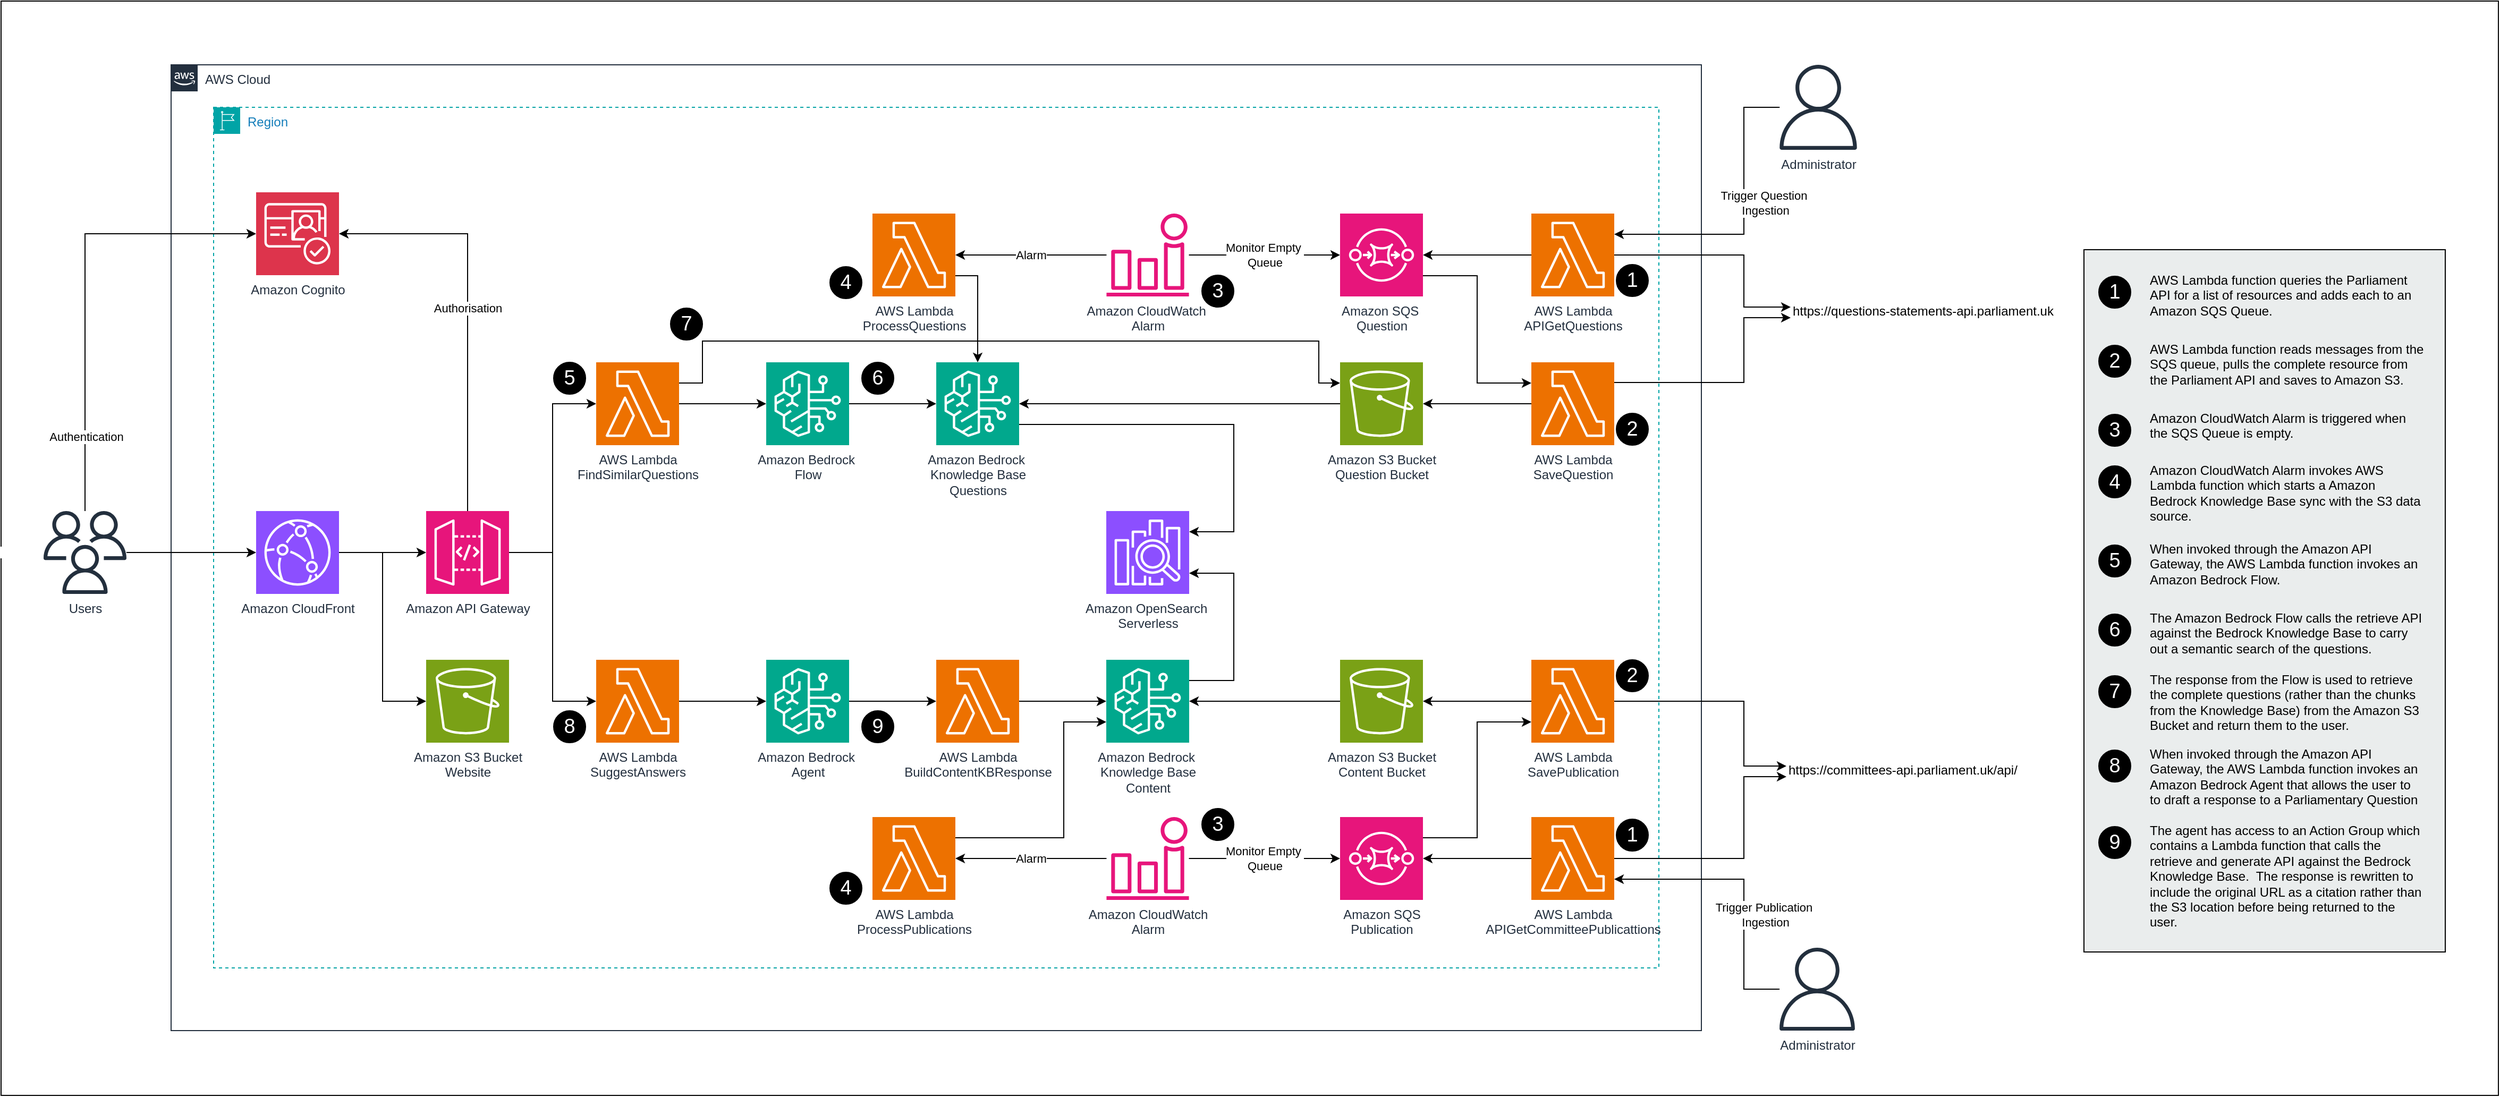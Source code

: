 <mxfile>
    <diagram name="Page-1" id="_xROJQIfgZLaUswE0-Fw">
        <mxGraphModel dx="3346" dy="816" grid="1" gridSize="10" guides="1" tooltips="1" connect="1" arrows="1" fold="1" page="1" pageScale="1" pageWidth="827" pageHeight="1169" math="0" shadow="0">
            <root>
                <mxCell id="0"/>
                <mxCell id="1" parent="0"/>
                <mxCell id="37" value="" style="whiteSpace=wrap;html=1;" parent="1" vertex="1">
                    <mxGeometry x="-360" y="20" width="2350" height="1030" as="geometry"/>
                </mxCell>
                <mxCell id="_i8ai7qzkeV8G--CjfGr-1" value="AWS Cloud" style="points=[[0,0],[0.25,0],[0.5,0],[0.75,0],[1,0],[1,0.25],[1,0.5],[1,0.75],[1,1],[0.75,1],[0.5,1],[0.25,1],[0,1],[0,0.75],[0,0.5],[0,0.25]];outlineConnect=0;gradientColor=none;html=1;whiteSpace=wrap;fontSize=12;fontStyle=0;container=1;pointerEvents=0;collapsible=0;recursiveResize=0;shape=mxgraph.aws4.group;grIcon=mxgraph.aws4.group_aws_cloud_alt;strokeColor=#232F3E;fillColor=none;verticalAlign=top;align=left;spacingLeft=30;fontColor=#232F3E;dashed=0;" parent="1" vertex="1">
                    <mxGeometry x="-200" y="80" width="1440" height="909" as="geometry"/>
                </mxCell>
                <mxCell id="_i8ai7qzkeV8G--CjfGr-2" value="Region" style="points=[[0,0],[0.25,0],[0.5,0],[0.75,0],[1,0],[1,0.25],[1,0.5],[1,0.75],[1,1],[0.75,1],[0.5,1],[0.25,1],[0,1],[0,0.75],[0,0.5],[0,0.25]];outlineConnect=0;gradientColor=none;html=1;whiteSpace=wrap;fontSize=12;fontStyle=0;container=1;pointerEvents=0;collapsible=0;recursiveResize=0;shape=mxgraph.aws4.group;grIcon=mxgraph.aws4.group_region;strokeColor=#00A4A6;fillColor=none;verticalAlign=top;align=left;spacingLeft=30;fontColor=#147EBA;dashed=1;" parent="_i8ai7qzkeV8G--CjfGr-1" vertex="1">
                    <mxGeometry x="40" y="40" width="1360" height="810" as="geometry"/>
                </mxCell>
                <mxCell id="_i8ai7qzkeV8G--CjfGr-4" value="Amazon S3 Bucket&lt;br&gt;Website" style="sketch=0;points=[[0,0,0],[0.25,0,0],[0.5,0,0],[0.75,0,0],[1,0,0],[0,1,0],[0.25,1,0],[0.5,1,0],[0.75,1,0],[1,1,0],[0,0.25,0],[0,0.5,0],[0,0.75,0],[1,0.25,0],[1,0.5,0],[1,0.75,0]];outlineConnect=0;fontColor=#232F3E;fillColor=#7AA116;strokeColor=#ffffff;dashed=0;verticalLabelPosition=bottom;verticalAlign=top;align=center;html=1;fontSize=12;fontStyle=0;aspect=fixed;shape=mxgraph.aws4.resourceIcon;resIcon=mxgraph.aws4.s3;" parent="_i8ai7qzkeV8G--CjfGr-2" vertex="1">
                    <mxGeometry x="200" y="520" width="78" height="78" as="geometry"/>
                </mxCell>
                <mxCell id="_i8ai7qzkeV8G--CjfGr-6" style="edgeStyle=orthogonalEdgeStyle;rounded=0;orthogonalLoop=1;jettySize=auto;html=1;entryX=0;entryY=0.5;entryDx=0;entryDy=0;entryPerimeter=0;" parent="_i8ai7qzkeV8G--CjfGr-2" source="_i8ai7qzkeV8G--CjfGr-5" target="_i8ai7qzkeV8G--CjfGr-4" edge="1">
                    <mxGeometry relative="1" as="geometry"/>
                </mxCell>
                <mxCell id="_i8ai7qzkeV8G--CjfGr-5" value="Amazon CloudFront" style="sketch=0;points=[[0,0,0],[0.25,0,0],[0.5,0,0],[0.75,0,0],[1,0,0],[0,1,0],[0.25,1,0],[0.5,1,0],[0.75,1,0],[1,1,0],[0,0.25,0],[0,0.5,0],[0,0.75,0],[1,0.25,0],[1,0.5,0],[1,0.75,0]];outlineConnect=0;fontColor=#232F3E;fillColor=#8C4FFF;strokeColor=#ffffff;dashed=0;verticalLabelPosition=bottom;verticalAlign=top;align=center;html=1;fontSize=12;fontStyle=0;aspect=fixed;shape=mxgraph.aws4.resourceIcon;resIcon=mxgraph.aws4.cloudfront;" parent="_i8ai7qzkeV8G--CjfGr-2" vertex="1">
                    <mxGeometry x="40" y="380" width="78" height="78" as="geometry"/>
                </mxCell>
                <mxCell id="w-Ny6UPiBa1Lr37-rnjy-10" style="edgeStyle=orthogonalEdgeStyle;rounded=0;orthogonalLoop=1;jettySize=auto;html=1;entryX=0;entryY=0.5;entryDx=0;entryDy=0;entryPerimeter=0;" parent="_i8ai7qzkeV8G--CjfGr-2" source="_i8ai7qzkeV8G--CjfGr-7" target="w-Ny6UPiBa1Lr37-rnjy-8" edge="1">
                    <mxGeometry relative="1" as="geometry"/>
                </mxCell>
                <mxCell id="_i8ai7qzkeV8G--CjfGr-7" value="Amazon API Gateway&lt;div&gt;&lt;br&gt;&lt;/div&gt;" style="sketch=0;points=[[0,0,0],[0.25,0,0],[0.5,0,0],[0.75,0,0],[1,0,0],[0,1,0],[0.25,1,0],[0.5,1,0],[0.75,1,0],[1,1,0],[0,0.25,0],[0,0.5,0],[0,0.75,0],[1,0.25,0],[1,0.5,0],[1,0.75,0]];outlineConnect=0;fontColor=#232F3E;fillColor=#E7157B;strokeColor=#ffffff;dashed=0;verticalLabelPosition=bottom;verticalAlign=top;align=center;html=1;fontSize=12;fontStyle=0;aspect=fixed;shape=mxgraph.aws4.resourceIcon;resIcon=mxgraph.aws4.api_gateway;" parent="_i8ai7qzkeV8G--CjfGr-2" vertex="1">
                    <mxGeometry x="200" y="380" width="78" height="78" as="geometry"/>
                </mxCell>
                <mxCell id="_i8ai7qzkeV8G--CjfGr-8" style="edgeStyle=orthogonalEdgeStyle;rounded=0;orthogonalLoop=1;jettySize=auto;html=1;entryX=0;entryY=0.5;entryDx=0;entryDy=0;entryPerimeter=0;" parent="_i8ai7qzkeV8G--CjfGr-2" source="_i8ai7qzkeV8G--CjfGr-5" target="_i8ai7qzkeV8G--CjfGr-7" edge="1">
                    <mxGeometry relative="1" as="geometry"/>
                </mxCell>
                <mxCell id="w-Ny6UPiBa1Lr37-rnjy-8" value="AWS Lambda&lt;br&gt;FindSimilarQuestions" style="sketch=0;points=[[0,0,0],[0.25,0,0],[0.5,0,0],[0.75,0,0],[1,0,0],[0,1,0],[0.25,1,0],[0.5,1,0],[0.75,1,0],[1,1,0],[0,0.25,0],[0,0.5,0],[0,0.75,0],[1,0.25,0],[1,0.5,0],[1,0.75,0]];outlineConnect=0;fontColor=#232F3E;fillColor=#ED7100;strokeColor=#ffffff;dashed=0;verticalLabelPosition=bottom;verticalAlign=top;align=center;html=1;fontSize=12;fontStyle=0;aspect=fixed;shape=mxgraph.aws4.resourceIcon;resIcon=mxgraph.aws4.lambda;" parent="_i8ai7qzkeV8G--CjfGr-2" vertex="1">
                    <mxGeometry x="360" y="240" width="78" height="78" as="geometry"/>
                </mxCell>
                <mxCell id="w-Ny6UPiBa1Lr37-rnjy-16" value="Authorisation" style="edgeStyle=orthogonalEdgeStyle;rounded=0;orthogonalLoop=1;jettySize=auto;html=1;exitX=0.5;exitY=0;exitDx=0;exitDy=0;exitPerimeter=0;entryX=1;entryY=0.5;entryDx=0;entryDy=0;entryPerimeter=0;" parent="_i8ai7qzkeV8G--CjfGr-2" source="_i8ai7qzkeV8G--CjfGr-7" target="w-Ny6UPiBa1Lr37-rnjy-15" edge="1">
                    <mxGeometry relative="1" as="geometry">
                        <mxPoint x="-130" y="20" as="targetPoint"/>
                    </mxGeometry>
                </mxCell>
                <mxCell id="w-Ny6UPiBa1Lr37-rnjy-15" value="Amazon Cognito" style="sketch=0;points=[[0,0,0],[0.25,0,0],[0.5,0,0],[0.75,0,0],[1,0,0],[0,1,0],[0.25,1,0],[0.5,1,0],[0.75,1,0],[1,1,0],[0,0.25,0],[0,0.5,0],[0,0.75,0],[1,0.25,0],[1,0.5,0],[1,0.75,0]];outlineConnect=0;fontColor=#232F3E;fillColor=#DD344C;strokeColor=#ffffff;dashed=0;verticalLabelPosition=bottom;verticalAlign=top;align=center;html=1;fontSize=12;fontStyle=0;aspect=fixed;shape=mxgraph.aws4.resourceIcon;resIcon=mxgraph.aws4.cognito;" parent="_i8ai7qzkeV8G--CjfGr-2" vertex="1">
                    <mxGeometry x="40" y="80" width="78" height="78" as="geometry"/>
                </mxCell>
                <mxCell id="w-Ny6UPiBa1Lr37-rnjy-24" style="edgeStyle=orthogonalEdgeStyle;rounded=0;orthogonalLoop=1;jettySize=auto;html=1;" parent="_i8ai7qzkeV8G--CjfGr-2" source="w-Ny6UPiBa1Lr37-rnjy-21" target="w-Ny6UPiBa1Lr37-rnjy-23" edge="1">
                    <mxGeometry relative="1" as="geometry"/>
                </mxCell>
                <mxCell id="w-Ny6UPiBa1Lr37-rnjy-21" value="&lt;span style=&quot;color: rgb(35, 47, 62);&quot;&gt;AWS Lambda&lt;/span&gt;&lt;br&gt;SuggestAnswers" style="sketch=0;points=[[0,0,0],[0.25,0,0],[0.5,0,0],[0.75,0,0],[1,0,0],[0,1,0],[0.25,1,0],[0.5,1,0],[0.75,1,0],[1,1,0],[0,0.25,0],[0,0.5,0],[0,0.75,0],[1,0.25,0],[1,0.5,0],[1,0.75,0]];outlineConnect=0;fontColor=#232F3E;fillColor=#ED7100;strokeColor=#ffffff;dashed=0;verticalLabelPosition=bottom;verticalAlign=top;align=center;html=1;fontSize=12;fontStyle=0;aspect=fixed;shape=mxgraph.aws4.resourceIcon;resIcon=mxgraph.aws4.lambda;" parent="_i8ai7qzkeV8G--CjfGr-2" vertex="1">
                    <mxGeometry x="360" y="520" width="78" height="78" as="geometry"/>
                </mxCell>
                <mxCell id="w-Ny6UPiBa1Lr37-rnjy-22" style="edgeStyle=orthogonalEdgeStyle;rounded=0;orthogonalLoop=1;jettySize=auto;html=1;entryX=0;entryY=0.5;entryDx=0;entryDy=0;entryPerimeter=0;" parent="_i8ai7qzkeV8G--CjfGr-2" source="_i8ai7qzkeV8G--CjfGr-7" target="w-Ny6UPiBa1Lr37-rnjy-21" edge="1">
                    <mxGeometry relative="1" as="geometry"/>
                </mxCell>
                <mxCell id="pzRdy-JxnTobdktjhAvn-8" style="edgeStyle=orthogonalEdgeStyle;rounded=0;orthogonalLoop=1;jettySize=auto;html=1;" parent="_i8ai7qzkeV8G--CjfGr-2" source="w-Ny6UPiBa1Lr37-rnjy-23" target="pzRdy-JxnTobdktjhAvn-7" edge="1">
                    <mxGeometry relative="1" as="geometry"/>
                </mxCell>
                <mxCell id="w-Ny6UPiBa1Lr37-rnjy-23" value="Amazon Bedrock&amp;nbsp;&lt;div&gt;Agent&lt;/div&gt;" style="sketch=0;points=[[0,0,0],[0.25,0,0],[0.5,0,0],[0.75,0,0],[1,0,0],[0,1,0],[0.25,1,0],[0.5,1,0],[0.75,1,0],[1,1,0],[0,0.25,0],[0,0.5,0],[0,0.75,0],[1,0.25,0],[1,0.5,0],[1,0.75,0]];outlineConnect=0;fontColor=#232F3E;fillColor=#01A88D;strokeColor=#ffffff;dashed=0;verticalLabelPosition=bottom;verticalAlign=top;align=center;html=1;fontSize=12;fontStyle=0;aspect=fixed;shape=mxgraph.aws4.resourceIcon;resIcon=mxgraph.aws4.bedrock;" parent="_i8ai7qzkeV8G--CjfGr-2" vertex="1">
                    <mxGeometry x="520" y="520" width="78" height="78" as="geometry"/>
                </mxCell>
                <mxCell id="lTlAQJw8zqzRKPe6zI3r-2" style="edgeStyle=orthogonalEdgeStyle;rounded=0;orthogonalLoop=1;jettySize=auto;html=1;" parent="_i8ai7qzkeV8G--CjfGr-2" source="w-Ny6UPiBa1Lr37-rnjy-8" target="pzRdy-JxnTobdktjhAvn-3" edge="1">
                    <mxGeometry relative="1" as="geometry">
                        <mxPoint x="520" y="259.5" as="targetPoint"/>
                    </mxGeometry>
                </mxCell>
                <mxCell id="pzRdy-JxnTobdktjhAvn-1" value="Amazon OpenSearch&amp;nbsp;&lt;div&gt;Serverless&lt;/div&gt;" style="sketch=0;points=[[0,0,0],[0.25,0,0],[0.5,0,0],[0.75,0,0],[1,0,0],[0,1,0],[0.25,1,0],[0.5,1,0],[0.75,1,0],[1,1,0],[0,0.25,0],[0,0.5,0],[0,0.75,0],[1,0.25,0],[1,0.5,0],[1,0.75,0]];outlineConnect=0;fontColor=#232F3E;fillColor=#8C4FFF;strokeColor=#ffffff;dashed=0;verticalLabelPosition=bottom;verticalAlign=top;align=center;html=1;fontSize=12;fontStyle=0;aspect=fixed;shape=mxgraph.aws4.resourceIcon;resIcon=mxgraph.aws4.elasticsearch_service;" parent="_i8ai7qzkeV8G--CjfGr-2" vertex="1">
                    <mxGeometry x="840" y="380" width="78" height="78" as="geometry"/>
                </mxCell>
                <mxCell id="pzRdy-JxnTobdktjhAvn-5" style="edgeStyle=orthogonalEdgeStyle;rounded=0;orthogonalLoop=1;jettySize=auto;html=1;" parent="_i8ai7qzkeV8G--CjfGr-2" source="pzRdy-JxnTobdktjhAvn-3" target="pzRdy-JxnTobdktjhAvn-4" edge="1">
                    <mxGeometry relative="1" as="geometry"/>
                </mxCell>
                <mxCell id="pzRdy-JxnTobdktjhAvn-3" value="Amazon Bedrock&amp;nbsp;&lt;div&gt;Flow&lt;/div&gt;" style="sketch=0;points=[[0,0,0],[0.25,0,0],[0.5,0,0],[0.75,0,0],[1,0,0],[0,1,0],[0.25,1,0],[0.5,1,0],[0.75,1,0],[1,1,0],[0,0.25,0],[0,0.5,0],[0,0.75,0],[1,0.25,0],[1,0.5,0],[1,0.75,0]];outlineConnect=0;fontColor=#232F3E;fillColor=#01A88D;strokeColor=#ffffff;dashed=0;verticalLabelPosition=bottom;verticalAlign=top;align=center;html=1;fontSize=12;fontStyle=0;aspect=fixed;shape=mxgraph.aws4.resourceIcon;resIcon=mxgraph.aws4.bedrock;" parent="_i8ai7qzkeV8G--CjfGr-2" vertex="1">
                    <mxGeometry x="520" y="240" width="78" height="78" as="geometry"/>
                </mxCell>
                <mxCell id="pzRdy-JxnTobdktjhAvn-6" style="edgeStyle=orthogonalEdgeStyle;rounded=0;orthogonalLoop=1;jettySize=auto;html=1;exitX=1;exitY=0.75;exitDx=0;exitDy=0;exitPerimeter=0;entryX=1;entryY=0.25;entryDx=0;entryDy=0;entryPerimeter=0;" parent="_i8ai7qzkeV8G--CjfGr-2" source="pzRdy-JxnTobdktjhAvn-4" target="pzRdy-JxnTobdktjhAvn-1" edge="1">
                    <mxGeometry relative="1" as="geometry">
                        <Array as="points">
                            <mxPoint x="960" y="299"/>
                            <mxPoint x="960" y="400"/>
                        </Array>
                    </mxGeometry>
                </mxCell>
                <mxCell id="pzRdy-JxnTobdktjhAvn-4" value="Amazon Bedrock&amp;nbsp;&lt;div&gt;Knowledge&amp;nbsp;&lt;span style=&quot;background-color: transparent; color: light-dark(rgb(35, 47, 62), rgb(189, 199, 212));&quot;&gt;Base&lt;/span&gt;&lt;/div&gt;&lt;div&gt;&lt;span style=&quot;background-color: transparent; color: light-dark(rgb(35, 47, 62), rgb(189, 199, 212));&quot;&gt;Questions&lt;/span&gt;&lt;/div&gt;" style="sketch=0;points=[[0,0,0],[0.25,0,0],[0.5,0,0],[0.75,0,0],[1,0,0],[0,1,0],[0.25,1,0],[0.5,1,0],[0.75,1,0],[1,1,0],[0,0.25,0],[0,0.5,0],[0,0.75,0],[1,0.25,0],[1,0.5,0],[1,0.75,0]];outlineConnect=0;fontColor=#232F3E;fillColor=#01A88D;strokeColor=#ffffff;dashed=0;verticalLabelPosition=bottom;verticalAlign=top;align=center;html=1;fontSize=12;fontStyle=0;aspect=fixed;shape=mxgraph.aws4.resourceIcon;resIcon=mxgraph.aws4.bedrock;" parent="_i8ai7qzkeV8G--CjfGr-2" vertex="1">
                    <mxGeometry x="680" y="240" width="78" height="78" as="geometry"/>
                </mxCell>
                <mxCell id="pzRdy-JxnTobdktjhAvn-12" style="edgeStyle=orthogonalEdgeStyle;rounded=0;orthogonalLoop=1;jettySize=auto;html=1;" parent="_i8ai7qzkeV8G--CjfGr-2" source="pzRdy-JxnTobdktjhAvn-7" target="pzRdy-JxnTobdktjhAvn-10" edge="1">
                    <mxGeometry relative="1" as="geometry"/>
                </mxCell>
                <mxCell id="pzRdy-JxnTobdktjhAvn-7" value="&lt;span style=&quot;color: rgb(35, 47, 62);&quot;&gt;AWS Lambda&lt;/span&gt;&lt;br&gt;BuildContentKBResponse" style="sketch=0;points=[[0,0,0],[0.25,0,0],[0.5,0,0],[0.75,0,0],[1,0,0],[0,1,0],[0.25,1,0],[0.5,1,0],[0.75,1,0],[1,1,0],[0,0.25,0],[0,0.5,0],[0,0.75,0],[1,0.25,0],[1,0.5,0],[1,0.75,0]];outlineConnect=0;fontColor=#232F3E;fillColor=#ED7100;strokeColor=#ffffff;dashed=0;verticalLabelPosition=bottom;verticalAlign=top;align=center;html=1;fontSize=12;fontStyle=0;aspect=fixed;shape=mxgraph.aws4.resourceIcon;resIcon=mxgraph.aws4.lambda;" parent="_i8ai7qzkeV8G--CjfGr-2" vertex="1">
                    <mxGeometry x="680" y="520" width="78" height="78" as="geometry"/>
                </mxCell>
                <mxCell id="pzRdy-JxnTobdktjhAvn-10" value="Amazon Bedrock&amp;nbsp;&lt;div&gt;Knowledge&amp;nbsp;&lt;span style=&quot;background-color: transparent; color: light-dark(rgb(35, 47, 62), rgb(189, 199, 212));&quot;&gt;Base&lt;/span&gt;&lt;/div&gt;&lt;div&gt;&lt;span style=&quot;background-color: transparent;&quot;&gt;Content&lt;/span&gt;&lt;/div&gt;" style="sketch=0;points=[[0,0,0],[0.25,0,0],[0.5,0,0],[0.75,0,0],[1,0,0],[0,1,0],[0.25,1,0],[0.5,1,0],[0.75,1,0],[1,1,0],[0,0.25,0],[0,0.5,0],[0,0.75,0],[1,0.25,0],[1,0.5,0],[1,0.75,0]];outlineConnect=0;fontColor=#232F3E;fillColor=#01A88D;strokeColor=#ffffff;dashed=0;verticalLabelPosition=bottom;verticalAlign=top;align=center;html=1;fontSize=12;fontStyle=0;aspect=fixed;shape=mxgraph.aws4.resourceIcon;resIcon=mxgraph.aws4.bedrock;" parent="_i8ai7qzkeV8G--CjfGr-2" vertex="1">
                    <mxGeometry x="840" y="520" width="78" height="78" as="geometry"/>
                </mxCell>
                <mxCell id="pzRdy-JxnTobdktjhAvn-11" style="edgeStyle=orthogonalEdgeStyle;rounded=0;orthogonalLoop=1;jettySize=auto;html=1;entryX=1;entryY=0.75;entryDx=0;entryDy=0;entryPerimeter=0;exitX=1;exitY=0.25;exitDx=0;exitDy=0;exitPerimeter=0;" parent="_i8ai7qzkeV8G--CjfGr-2" source="pzRdy-JxnTobdktjhAvn-10" target="pzRdy-JxnTobdktjhAvn-1" edge="1">
                    <mxGeometry relative="1" as="geometry">
                        <Array as="points">
                            <mxPoint x="960" y="540"/>
                            <mxPoint x="960" y="439"/>
                        </Array>
                    </mxGeometry>
                </mxCell>
                <mxCell id="pzRdy-JxnTobdktjhAvn-21" value="Alarm" style="edgeStyle=orthogonalEdgeStyle;rounded=0;orthogonalLoop=1;jettySize=auto;html=1;" parent="_i8ai7qzkeV8G--CjfGr-2" source="pzRdy-JxnTobdktjhAvn-19" target="pzRdy-JxnTobdktjhAvn-22" edge="1">
                    <mxGeometry relative="1" as="geometry"/>
                </mxCell>
                <mxCell id="pzRdy-JxnTobdktjhAvn-19" value="Amazon CloudWatch&amp;nbsp;&lt;div&gt;Alarm&lt;/div&gt;" style="sketch=0;outlineConnect=0;fontColor=#232F3E;gradientColor=none;fillColor=#E7157B;strokeColor=none;dashed=0;verticalLabelPosition=bottom;verticalAlign=top;align=center;html=1;fontSize=12;fontStyle=0;aspect=fixed;pointerEvents=1;shape=mxgraph.aws4.alarm;" parent="_i8ai7qzkeV8G--CjfGr-2" vertex="1">
                    <mxGeometry x="840" y="100" width="78" height="78" as="geometry"/>
                </mxCell>
                <mxCell id="pzRdy-JxnTobdktjhAvn-23" style="edgeStyle=orthogonalEdgeStyle;rounded=0;orthogonalLoop=1;jettySize=auto;html=1;exitX=1;exitY=0.75;exitDx=0;exitDy=0;exitPerimeter=0;" parent="_i8ai7qzkeV8G--CjfGr-2" source="pzRdy-JxnTobdktjhAvn-22" target="pzRdy-JxnTobdktjhAvn-4" edge="1">
                    <mxGeometry relative="1" as="geometry"/>
                </mxCell>
                <mxCell id="pzRdy-JxnTobdktjhAvn-22" value="&lt;span style=&quot;color: rgb(35, 47, 62);&quot;&gt;AWS Lambda&lt;/span&gt;&lt;br&gt;ProcessQuestions" style="sketch=0;points=[[0,0,0],[0.25,0,0],[0.5,0,0],[0.75,0,0],[1,0,0],[0,1,0],[0.25,1,0],[0.5,1,0],[0.75,1,0],[1,1,0],[0,0.25,0],[0,0.5,0],[0,0.75,0],[1,0.25,0],[1,0.5,0],[1,0.75,0]];outlineConnect=0;fontColor=#232F3E;fillColor=#ED7100;strokeColor=#ffffff;dashed=0;verticalLabelPosition=bottom;verticalAlign=top;align=center;html=1;fontSize=12;fontStyle=0;aspect=fixed;shape=mxgraph.aws4.resourceIcon;resIcon=mxgraph.aws4.lambda;" parent="_i8ai7qzkeV8G--CjfGr-2" vertex="1">
                    <mxGeometry x="620" y="100" width="78" height="78" as="geometry"/>
                </mxCell>
                <mxCell id="mLyBhIvYwsyspi4xiCMA-2" value="&lt;span style=&quot;color: rgb(35, 47, 62);&quot;&gt;AWS Lambda&lt;/span&gt;&lt;br&gt;SaveQuestion" style="sketch=0;points=[[0,0,0],[0.25,0,0],[0.5,0,0],[0.75,0,0],[1,0,0],[0,1,0],[0.25,1,0],[0.5,1,0],[0.75,1,0],[1,1,0],[0,0.25,0],[0,0.5,0],[0,0.75,0],[1,0.25,0],[1,0.5,0],[1,0.75,0]];outlineConnect=0;fontColor=#232F3E;fillColor=#ED7100;strokeColor=#ffffff;dashed=0;verticalLabelPosition=bottom;verticalAlign=top;align=center;html=1;fontSize=12;fontStyle=0;aspect=fixed;shape=mxgraph.aws4.resourceIcon;resIcon=mxgraph.aws4.lambda;" parent="_i8ai7qzkeV8G--CjfGr-2" vertex="1">
                    <mxGeometry x="1240" y="240" width="78" height="78" as="geometry"/>
                </mxCell>
                <mxCell id="pzRdy-JxnTobdktjhAvn-38" style="edgeStyle=orthogonalEdgeStyle;rounded=0;orthogonalLoop=1;jettySize=auto;html=1;" parent="_i8ai7qzkeV8G--CjfGr-2" source="pzRdy-JxnTobdktjhAvn-28" target="pzRdy-JxnTobdktjhAvn-33" edge="1">
                    <mxGeometry relative="1" as="geometry"/>
                </mxCell>
                <mxCell id="pzRdy-JxnTobdktjhAvn-28" value="&lt;span style=&quot;color: rgb(35, 47, 62);&quot;&gt;AWS Lambda&lt;/span&gt;&lt;br&gt;SavePublication" style="sketch=0;points=[[0,0,0],[0.25,0,0],[0.5,0,0],[0.75,0,0],[1,0,0],[0,1,0],[0.25,1,0],[0.5,1,0],[0.75,1,0],[1,1,0],[0,0.25,0],[0,0.5,0],[0,0.75,0],[1,0.25,0],[1,0.5,0],[1,0.75,0]];outlineConnect=0;fontColor=#232F3E;fillColor=#ED7100;strokeColor=#ffffff;dashed=0;verticalLabelPosition=bottom;verticalAlign=top;align=center;html=1;fontSize=12;fontStyle=0;aspect=fixed;shape=mxgraph.aws4.resourceIcon;resIcon=mxgraph.aws4.lambda;" parent="_i8ai7qzkeV8G--CjfGr-2" vertex="1">
                    <mxGeometry x="1240" y="520" width="78" height="78" as="geometry"/>
                </mxCell>
                <mxCell id="pzRdy-JxnTobdktjhAvn-39" style="edgeStyle=orthogonalEdgeStyle;rounded=0;orthogonalLoop=1;jettySize=auto;html=1;" parent="_i8ai7qzkeV8G--CjfGr-2" source="pzRdy-JxnTobdktjhAvn-33" target="pzRdy-JxnTobdktjhAvn-10" edge="1">
                    <mxGeometry relative="1" as="geometry"/>
                </mxCell>
                <mxCell id="pzRdy-JxnTobdktjhAvn-33" value="&lt;span style=&quot;color: rgb(35, 47, 62);&quot;&gt;Amazon S3 Bucket&lt;/span&gt;&lt;br&gt;Content Bucket" style="sketch=0;points=[[0,0,0],[0.25,0,0],[0.5,0,0],[0.75,0,0],[1,0,0],[0,1,0],[0.25,1,0],[0.5,1,0],[0.75,1,0],[1,1,0],[0,0.25,0],[0,0.5,0],[0,0.75,0],[1,0.25,0],[1,0.5,0],[1,0.75,0]];outlineConnect=0;fontColor=#232F3E;fillColor=#7AA116;strokeColor=#ffffff;dashed=0;verticalLabelPosition=bottom;verticalAlign=top;align=center;html=1;fontSize=12;fontStyle=0;aspect=fixed;shape=mxgraph.aws4.resourceIcon;resIcon=mxgraph.aws4.s3;" parent="_i8ai7qzkeV8G--CjfGr-2" vertex="1">
                    <mxGeometry x="1060" y="520" width="78" height="78" as="geometry"/>
                </mxCell>
                <mxCell id="7" value="1" style="ellipse;whiteSpace=wrap;html=1;fillStyle=solid;fillColor=light-dark(#000000,#EDEDED);strokeColor=#000000;fontColor=#FFFFFF;fontSize=19;" parent="_i8ai7qzkeV8G--CjfGr-2" vertex="1">
                    <mxGeometry x="1320" y="148" width="30" height="30" as="geometry"/>
                </mxCell>
                <mxCell id="8" value="1" style="ellipse;whiteSpace=wrap;html=1;fillStyle=solid;fillColor=light-dark(#000000,#EDEDED);strokeColor=#000000;fontColor=#FFFFFF;fontSize=19;" parent="_i8ai7qzkeV8G--CjfGr-2" vertex="1">
                    <mxGeometry x="1320" y="670" width="30" height="30" as="geometry"/>
                </mxCell>
                <mxCell id="12" value="2" style="ellipse;whiteSpace=wrap;html=1;fillStyle=solid;fillColor=light-dark(#000000,#EDEDED);strokeColor=#000000;fontColor=#FFFFFF;fontSize=19;" parent="_i8ai7qzkeV8G--CjfGr-2" vertex="1">
                    <mxGeometry x="1320" y="288" width="30" height="30" as="geometry"/>
                </mxCell>
                <mxCell id="11" value="2" style="ellipse;whiteSpace=wrap;html=1;fillStyle=solid;fillColor=light-dark(#000000,#EDEDED);strokeColor=#000000;fontColor=#FFFFFF;fontSize=19;" parent="_i8ai7qzkeV8G--CjfGr-2" vertex="1">
                    <mxGeometry x="1320" y="520" width="30" height="30" as="geometry"/>
                </mxCell>
                <mxCell id="15" value="3" style="ellipse;whiteSpace=wrap;html=1;fillStyle=solid;fillColor=light-dark(#000000,#EDEDED);strokeColor=#000000;fontColor=#FFFFFF;fontSize=19;" parent="_i8ai7qzkeV8G--CjfGr-2" vertex="1">
                    <mxGeometry x="930" y="660" width="30" height="30" as="geometry"/>
                </mxCell>
                <mxCell id="16" value="3" style="ellipse;whiteSpace=wrap;html=1;fillStyle=solid;fillColor=light-dark(#000000,#EDEDED);strokeColor=#000000;fontColor=#FFFFFF;fontSize=19;" parent="_i8ai7qzkeV8G--CjfGr-2" vertex="1">
                    <mxGeometry x="930" y="158" width="30" height="30" as="geometry"/>
                </mxCell>
                <mxCell id="22" value="4" style="ellipse;whiteSpace=wrap;html=1;fillStyle=solid;fillColor=light-dark(#000000,#EDEDED);strokeColor=#000000;fontColor=#FFFFFF;fontSize=19;" parent="_i8ai7qzkeV8G--CjfGr-2" vertex="1">
                    <mxGeometry x="580" y="150" width="30" height="30" as="geometry"/>
                </mxCell>
                <mxCell id="21" value="4" style="ellipse;whiteSpace=wrap;html=1;fillStyle=solid;fillColor=light-dark(#000000,#EDEDED);strokeColor=#000000;fontColor=#FFFFFF;fontSize=19;" parent="_i8ai7qzkeV8G--CjfGr-2" vertex="1">
                    <mxGeometry x="580" y="720" width="30" height="30" as="geometry"/>
                </mxCell>
                <mxCell id="23" value="5" style="ellipse;whiteSpace=wrap;html=1;fillStyle=solid;fillColor=light-dark(#000000,#EDEDED);strokeColor=#000000;fontColor=#FFFFFF;fontSize=19;" parent="_i8ai7qzkeV8G--CjfGr-2" vertex="1">
                    <mxGeometry x="320" y="240" width="30" height="30" as="geometry"/>
                </mxCell>
                <mxCell id="28" value="6" style="ellipse;whiteSpace=wrap;html=1;fillStyle=solid;fillColor=light-dark(#000000,#EDEDED);strokeColor=#000000;fontColor=#FFFFFF;fontSize=19;" parent="_i8ai7qzkeV8G--CjfGr-2" vertex="1">
                    <mxGeometry x="610" y="240" width="30" height="30" as="geometry"/>
                </mxCell>
                <mxCell id="31" value="8" style="ellipse;whiteSpace=wrap;html=1;fillStyle=solid;fillColor=light-dark(#000000,#EDEDED);strokeColor=#000000;fontColor=#FFFFFF;fontSize=19;" parent="_i8ai7qzkeV8G--CjfGr-2" vertex="1">
                    <mxGeometry x="320" y="568" width="30" height="30" as="geometry"/>
                </mxCell>
                <mxCell id="34" value="9" style="ellipse;whiteSpace=wrap;html=1;fillStyle=solid;fillColor=light-dark(#000000,#EDEDED);strokeColor=#000000;fontColor=#FFFFFF;fontSize=19;" parent="_i8ai7qzkeV8G--CjfGr-2" vertex="1">
                    <mxGeometry x="610" y="568" width="30" height="30" as="geometry"/>
                </mxCell>
                <mxCell id="pzRdy-JxnTobdktjhAvn-25" value="Alarm" style="edgeStyle=orthogonalEdgeStyle;rounded=0;orthogonalLoop=1;jettySize=auto;html=1;" parent="_i8ai7qzkeV8G--CjfGr-1" source="pzRdy-JxnTobdktjhAvn-26" target="pzRdy-JxnTobdktjhAvn-27" edge="1">
                    <mxGeometry relative="1" as="geometry"/>
                </mxCell>
                <mxCell id="pzRdy-JxnTobdktjhAvn-26" value="Amazon CloudWatch&lt;div&gt;Alarm&lt;/div&gt;" style="sketch=0;outlineConnect=0;fontColor=#232F3E;gradientColor=none;fillColor=#E7157B;strokeColor=none;dashed=0;verticalLabelPosition=bottom;verticalAlign=top;align=center;html=1;fontSize=12;fontStyle=0;aspect=fixed;pointerEvents=1;shape=mxgraph.aws4.alarm;" parent="_i8ai7qzkeV8G--CjfGr-1" vertex="1">
                    <mxGeometry x="880" y="708" width="78" height="78" as="geometry"/>
                </mxCell>
                <mxCell id="pzRdy-JxnTobdktjhAvn-27" value="&lt;span style=&quot;color: rgb(35, 47, 62);&quot;&gt;AWS Lambda&lt;/span&gt;&lt;br&gt;ProcessPublications" style="sketch=0;points=[[0,0,0],[0.25,0,0],[0.5,0,0],[0.75,0,0],[1,0,0],[0,1,0],[0.25,1,0],[0.5,1,0],[0.75,1,0],[1,1,0],[0,0.25,0],[0,0.5,0],[0,0.75,0],[1,0.25,0],[1,0.5,0],[1,0.75,0]];outlineConnect=0;fontColor=#232F3E;fillColor=#ED7100;strokeColor=#ffffff;dashed=0;verticalLabelPosition=bottom;verticalAlign=top;align=center;html=1;fontSize=12;fontStyle=0;aspect=fixed;shape=mxgraph.aws4.resourceIcon;resIcon=mxgraph.aws4.lambda;" parent="_i8ai7qzkeV8G--CjfGr-1" vertex="1">
                    <mxGeometry x="660" y="708" width="78" height="78" as="geometry"/>
                </mxCell>
                <UserObject label="https://committees-api.parliament.uk/api/" link="https://questions-statements-api.parliament.uk" id="pzRdy-JxnTobdktjhAvn-29">
                    <mxCell style="text;whiteSpace=wrap;html=1;" parent="_i8ai7qzkeV8G--CjfGr-1" vertex="1">
                        <mxGeometry x="1520" y="650" width="280" height="40" as="geometry"/>
                    </mxCell>
                </UserObject>
                <mxCell id="pzRdy-JxnTobdktjhAvn-30" style="edgeStyle=orthogonalEdgeStyle;rounded=0;orthogonalLoop=1;jettySize=auto;html=1;exitX=1;exitY=0.5;exitDx=0;exitDy=0;exitPerimeter=0;entryX=0;entryY=0.5;entryDx=0;entryDy=0;" parent="_i8ai7qzkeV8G--CjfGr-1" source="pzRdy-JxnTobdktjhAvn-32" target="pzRdy-JxnTobdktjhAvn-29" edge="1">
                    <mxGeometry relative="1" as="geometry">
                        <Array as="points">
                            <mxPoint x="1480" y="747"/>
                            <mxPoint x="1480" y="670"/>
                        </Array>
                    </mxGeometry>
                </mxCell>
                <mxCell id="pzRdy-JxnTobdktjhAvn-31" style="edgeStyle=orthogonalEdgeStyle;rounded=0;orthogonalLoop=1;jettySize=auto;html=1;" parent="_i8ai7qzkeV8G--CjfGr-1" source="pzRdy-JxnTobdktjhAvn-32" target="pzRdy-JxnTobdktjhAvn-34" edge="1">
                    <mxGeometry relative="1" as="geometry"/>
                </mxCell>
                <mxCell id="pzRdy-JxnTobdktjhAvn-32" value="&lt;span style=&quot;color: rgb(35, 47, 62);&quot;&gt;AWS Lambda&lt;/span&gt;&lt;br&gt;&lt;div&gt;APIGetCommitteePublicattions&lt;/div&gt;" style="sketch=0;points=[[0,0,0],[0.25,0,0],[0.5,0,0],[0.75,0,0],[1,0,0],[0,1,0],[0.25,1,0],[0.5,1,0],[0.75,1,0],[1,1,0],[0,0.25,0],[0,0.5,0],[0,0.75,0],[1,0.25,0],[1,0.5,0],[1,0.75,0]];outlineConnect=0;fontColor=#232F3E;fillColor=#ED7100;strokeColor=#ffffff;dashed=0;verticalLabelPosition=bottom;verticalAlign=top;align=center;html=1;fontSize=12;fontStyle=0;aspect=fixed;shape=mxgraph.aws4.resourceIcon;resIcon=mxgraph.aws4.lambda;" parent="_i8ai7qzkeV8G--CjfGr-1" vertex="1">
                    <mxGeometry x="1280" y="708" width="78" height="78" as="geometry"/>
                </mxCell>
                <mxCell id="pzRdy-JxnTobdktjhAvn-42" style="edgeStyle=orthogonalEdgeStyle;rounded=0;orthogonalLoop=1;jettySize=auto;html=1;entryX=0;entryY=0.75;entryDx=0;entryDy=0;entryPerimeter=0;exitX=1;exitY=0.25;exitDx=0;exitDy=0;exitPerimeter=0;" parent="_i8ai7qzkeV8G--CjfGr-1" source="pzRdy-JxnTobdktjhAvn-34" target="pzRdy-JxnTobdktjhAvn-28" edge="1">
                    <mxGeometry relative="1" as="geometry"/>
                </mxCell>
                <mxCell id="pzRdy-JxnTobdktjhAvn-34" value="Amazon SQS&lt;div&gt;Publication&lt;/div&gt;" style="sketch=0;points=[[0,0,0],[0.25,0,0],[0.5,0,0],[0.75,0,0],[1,0,0],[0,1,0],[0.25,1,0],[0.5,1,0],[0.75,1,0],[1,1,0],[0,0.25,0],[0,0.5,0],[0,0.75,0],[1,0.25,0],[1,0.5,0],[1,0.75,0]];outlineConnect=0;fontColor=#232F3E;fillColor=#E7157B;strokeColor=#ffffff;dashed=0;verticalLabelPosition=bottom;verticalAlign=top;align=center;html=1;fontSize=12;fontStyle=0;aspect=fixed;shape=mxgraph.aws4.resourceIcon;resIcon=mxgraph.aws4.sqs;" parent="_i8ai7qzkeV8G--CjfGr-1" vertex="1">
                    <mxGeometry x="1100" y="708" width="78" height="78" as="geometry"/>
                </mxCell>
                <mxCell id="pzRdy-JxnTobdktjhAvn-35" value="Administrator" style="sketch=0;outlineConnect=0;fontColor=#232F3E;gradientColor=none;fillColor=#232F3D;strokeColor=none;dashed=0;verticalLabelPosition=bottom;verticalAlign=top;align=center;html=1;fontSize=12;fontStyle=0;aspect=fixed;pointerEvents=1;shape=mxgraph.aws4.user;" parent="_i8ai7qzkeV8G--CjfGr-1" vertex="1">
                    <mxGeometry x="1510" y="831" width="78" height="78" as="geometry"/>
                </mxCell>
                <mxCell id="pzRdy-JxnTobdktjhAvn-36" value="Trigger Publication&amp;nbsp;&lt;div&gt;Ingestion&lt;/div&gt;" style="edgeStyle=orthogonalEdgeStyle;rounded=0;orthogonalLoop=1;jettySize=auto;html=1;entryX=1;entryY=0.75;entryDx=0;entryDy=0;entryPerimeter=0;" parent="_i8ai7qzkeV8G--CjfGr-1" source="pzRdy-JxnTobdktjhAvn-35" target="pzRdy-JxnTobdktjhAvn-32" edge="1">
                    <mxGeometry x="-0.201" y="-20" relative="1" as="geometry">
                        <Array as="points">
                            <mxPoint x="1480" y="870"/>
                            <mxPoint x="1480" y="767"/>
                        </Array>
                        <mxPoint as="offset"/>
                    </mxGeometry>
                </mxCell>
                <mxCell id="pzRdy-JxnTobdktjhAvn-37" value="Monitor Empty&amp;nbsp;&lt;div&gt;Queue&lt;/div&gt;" style="edgeStyle=orthogonalEdgeStyle;rounded=0;orthogonalLoop=1;jettySize=auto;html=1;" parent="_i8ai7qzkeV8G--CjfGr-1" source="pzRdy-JxnTobdktjhAvn-26" target="pzRdy-JxnTobdktjhAvn-34" edge="1">
                    <mxGeometry relative="1" as="geometry"/>
                </mxCell>
                <mxCell id="pzRdy-JxnTobdktjhAvn-40" style="edgeStyle=orthogonalEdgeStyle;rounded=0;orthogonalLoop=1;jettySize=auto;html=1;entryX=0;entryY=0.75;entryDx=0;entryDy=0;entryPerimeter=0;exitX=1;exitY=0.25;exitDx=0;exitDy=0;exitPerimeter=0;" parent="_i8ai7qzkeV8G--CjfGr-1" source="pzRdy-JxnTobdktjhAvn-27" target="pzRdy-JxnTobdktjhAvn-10" edge="1">
                    <mxGeometry relative="1" as="geometry">
                        <Array as="points">
                            <mxPoint x="840" y="728"/>
                            <mxPoint x="840" y="619"/>
                        </Array>
                    </mxGeometry>
                </mxCell>
                <mxCell id="pzRdy-JxnTobdktjhAvn-41" style="edgeStyle=orthogonalEdgeStyle;rounded=0;orthogonalLoop=1;jettySize=auto;html=1;entryX=0;entryY=0.25;entryDx=0;entryDy=0;" parent="_i8ai7qzkeV8G--CjfGr-1" source="pzRdy-JxnTobdktjhAvn-28" target="pzRdy-JxnTobdktjhAvn-29" edge="1">
                    <mxGeometry relative="1" as="geometry">
                        <Array as="points">
                            <mxPoint x="1480" y="599"/>
                            <mxPoint x="1480" y="660"/>
                        </Array>
                    </mxGeometry>
                </mxCell>
                <mxCell id="w-Ny6UPiBa1Lr37-rnjy-18" style="edgeStyle=orthogonalEdgeStyle;rounded=0;orthogonalLoop=1;jettySize=auto;html=1;" parent="1" source="w-Ny6UPiBa1Lr37-rnjy-17" target="_i8ai7qzkeV8G--CjfGr-5" edge="1">
                    <mxGeometry relative="1" as="geometry"/>
                </mxCell>
                <mxCell id="w-Ny6UPiBa1Lr37-rnjy-17" value="Users" style="points=[[0,0,0],[0.25,0,0],[0.5,0,0],[0.75,0,0],[1,0,0],[0,1,0],[0.25,1,0],[0.5,1,0],[0.75,1,0],[1,1,0],[0,0.25,0],[0,0.5,0],[0,0.75,0],[1,0.25,0],[1,0.5,0],[1,0.75,0]];sketch=0;outlineConnect=0;fontColor=#232F3E;gradientColor=none;fillColor=#232F3D;strokeColor=none;dashed=0;verticalLabelPosition=bottom;verticalAlign=top;align=center;html=1;fontSize=12;fontStyle=0;aspect=fixed;pointerEvents=1;shape=mxgraph.aws4.users;" parent="1" vertex="1">
                    <mxGeometry x="-320" y="500" width="78" height="78" as="geometry"/>
                </mxCell>
                <mxCell id="w-Ny6UPiBa1Lr37-rnjy-19" value="Authentication" style="edgeStyle=orthogonalEdgeStyle;rounded=0;orthogonalLoop=1;jettySize=auto;html=1;entryX=0;entryY=0.5;entryDx=0;entryDy=0;entryPerimeter=0;exitX=0.5;exitY=0;exitDx=0;exitDy=0;exitPerimeter=0;" parent="1" source="w-Ny6UPiBa1Lr37-rnjy-17" target="w-Ny6UPiBa1Lr37-rnjy-15" edge="1">
                    <mxGeometry x="-0.668" y="-1" relative="1" as="geometry">
                        <mxPoint as="offset"/>
                    </mxGeometry>
                </mxCell>
                <UserObject label="https://questions-statements-api.parliament.uk" link="https://questions-statements-api.parliament.uk" id="pzRdy-JxnTobdktjhAvn-2">
                    <mxCell style="text;whiteSpace=wrap;html=1;" parent="1" vertex="1">
                        <mxGeometry x="1324" y="298" width="280" height="40" as="geometry"/>
                    </mxCell>
                </UserObject>
                <mxCell id="pzRdy-JxnTobdktjhAvn-15" style="edgeStyle=orthogonalEdgeStyle;rounded=0;orthogonalLoop=1;jettySize=auto;html=1;exitX=1;exitY=0.5;exitDx=0;exitDy=0;exitPerimeter=0;entryX=0;entryY=0.25;entryDx=0;entryDy=0;" parent="1" source="_i8ai7qzkeV8G--CjfGr-3" target="pzRdy-JxnTobdktjhAvn-2" edge="1">
                    <mxGeometry relative="1" as="geometry">
                        <Array as="points">
                            <mxPoint x="1280" y="259"/>
                            <mxPoint x="1280" y="308"/>
                        </Array>
                    </mxGeometry>
                </mxCell>
                <mxCell id="pzRdy-JxnTobdktjhAvn-16" style="edgeStyle=orthogonalEdgeStyle;rounded=0;orthogonalLoop=1;jettySize=auto;html=1;" parent="1" source="_i8ai7qzkeV8G--CjfGr-3" target="mLyBhIvYwsyspi4xiCMA-1" edge="1">
                    <mxGeometry relative="1" as="geometry"/>
                </mxCell>
                <mxCell id="_i8ai7qzkeV8G--CjfGr-3" value="&lt;span style=&quot;color: rgb(35, 47, 62);&quot;&gt;AWS Lambda&lt;/span&gt;&lt;br&gt;APIGetQuestions" style="sketch=0;points=[[0,0,0],[0.25,0,0],[0.5,0,0],[0.75,0,0],[1,0,0],[0,1,0],[0.25,1,0],[0.5,1,0],[0.75,1,0],[1,1,0],[0,0.25,0],[0,0.5,0],[0,0.75,0],[1,0.25,0],[1,0.5,0],[1,0.75,0]];outlineConnect=0;fontColor=#232F3E;fillColor=#ED7100;strokeColor=#ffffff;dashed=0;verticalLabelPosition=bottom;verticalAlign=top;align=center;html=1;fontSize=12;fontStyle=0;aspect=fixed;shape=mxgraph.aws4.resourceIcon;resIcon=mxgraph.aws4.lambda;" parent="1" vertex="1">
                    <mxGeometry x="1080" y="220" width="78" height="78" as="geometry"/>
                </mxCell>
                <mxCell id="pzRdy-JxnTobdktjhAvn-24" style="edgeStyle=orthogonalEdgeStyle;rounded=0;orthogonalLoop=1;jettySize=auto;html=1;" parent="1" source="w-Ny6UPiBa1Lr37-rnjy-29" target="pzRdy-JxnTobdktjhAvn-4" edge="1">
                    <mxGeometry relative="1" as="geometry"/>
                </mxCell>
                <mxCell id="w-Ny6UPiBa1Lr37-rnjy-29" value="&lt;span style=&quot;color: rgb(35, 47, 62);&quot;&gt;Amazon S3 Bucket&lt;/span&gt;&lt;br&gt;Question Bucket" style="sketch=0;points=[[0,0,0],[0.25,0,0],[0.5,0,0],[0.75,0,0],[1,0,0],[0,1,0],[0.25,1,0],[0.5,1,0],[0.75,1,0],[1,1,0],[0,0.25,0],[0,0.5,0],[0,0.75,0],[1,0.25,0],[1,0.5,0],[1,0.75,0]];outlineConnect=0;fontColor=#232F3E;fillColor=#7AA116;strokeColor=#ffffff;dashed=0;verticalLabelPosition=bottom;verticalAlign=top;align=center;html=1;fontSize=12;fontStyle=0;aspect=fixed;shape=mxgraph.aws4.resourceIcon;resIcon=mxgraph.aws4.s3;" parent="1" vertex="1">
                    <mxGeometry x="900" y="360" width="78" height="78" as="geometry"/>
                </mxCell>
                <mxCell id="mLyBhIvYwsyspi4xiCMA-1" value="Amazon SQS&amp;nbsp;&lt;div&gt;Question&lt;/div&gt;" style="sketch=0;points=[[0,0,0],[0.25,0,0],[0.5,0,0],[0.75,0,0],[1,0,0],[0,1,0],[0.25,1,0],[0.5,1,0],[0.75,1,0],[1,1,0],[0,0.25,0],[0,0.5,0],[0,0.75,0],[1,0.25,0],[1,0.5,0],[1,0.75,0]];outlineConnect=0;fontColor=#232F3E;fillColor=#E7157B;strokeColor=#ffffff;dashed=0;verticalLabelPosition=bottom;verticalAlign=top;align=center;html=1;fontSize=12;fontStyle=0;aspect=fixed;shape=mxgraph.aws4.resourceIcon;resIcon=mxgraph.aws4.sqs;" parent="1" vertex="1">
                    <mxGeometry x="900" y="220" width="78" height="78" as="geometry"/>
                </mxCell>
                <mxCell id="mLyBhIvYwsyspi4xiCMA-4" style="edgeStyle=orthogonalEdgeStyle;rounded=0;orthogonalLoop=1;jettySize=auto;html=1;" parent="1" source="mLyBhIvYwsyspi4xiCMA-2" target="w-Ny6UPiBa1Lr37-rnjy-29" edge="1">
                    <mxGeometry relative="1" as="geometry"/>
                </mxCell>
                <mxCell id="pzRdy-JxnTobdktjhAvn-18" style="edgeStyle=orthogonalEdgeStyle;rounded=0;orthogonalLoop=1;jettySize=auto;html=1;entryX=0;entryY=0.5;entryDx=0;entryDy=0;" parent="1" source="mLyBhIvYwsyspi4xiCMA-2" target="pzRdy-JxnTobdktjhAvn-2" edge="1">
                    <mxGeometry relative="1" as="geometry">
                        <Array as="points">
                            <mxPoint x="1280" y="379"/>
                            <mxPoint x="1280" y="318"/>
                        </Array>
                    </mxGeometry>
                </mxCell>
                <mxCell id="mLyBhIvYwsyspi4xiCMA-5" style="edgeStyle=orthogonalEdgeStyle;rounded=0;orthogonalLoop=1;jettySize=auto;html=1;exitX=1;exitY=0.75;exitDx=0;exitDy=0;exitPerimeter=0;entryX=0;entryY=0.25;entryDx=0;entryDy=0;entryPerimeter=0;" parent="1" source="mLyBhIvYwsyspi4xiCMA-1" target="mLyBhIvYwsyspi4xiCMA-2" edge="1">
                    <mxGeometry relative="1" as="geometry"/>
                </mxCell>
                <mxCell id="pzRdy-JxnTobdktjhAvn-13" value="Administrator" style="sketch=0;outlineConnect=0;fontColor=#232F3E;gradientColor=none;fillColor=#232F3D;strokeColor=none;dashed=0;verticalLabelPosition=bottom;verticalAlign=top;align=center;html=1;fontSize=12;fontStyle=0;aspect=fixed;pointerEvents=1;shape=mxgraph.aws4.user;" parent="1" vertex="1">
                    <mxGeometry x="1310" y="80" width="80" height="80" as="geometry"/>
                </mxCell>
                <mxCell id="pzRdy-JxnTobdktjhAvn-14" value="Trigger Question&amp;nbsp;&lt;div&gt;Ingestion&lt;/div&gt;" style="edgeStyle=orthogonalEdgeStyle;rounded=0;orthogonalLoop=1;jettySize=auto;html=1;entryX=1;entryY=0.25;entryDx=0;entryDy=0;entryPerimeter=0;" parent="1" source="pzRdy-JxnTobdktjhAvn-13" target="_i8ai7qzkeV8G--CjfGr-3" edge="1">
                    <mxGeometry x="-0.101" y="20" relative="1" as="geometry">
                        <Array as="points">
                            <mxPoint x="1280" y="120"/>
                            <mxPoint x="1280" y="240"/>
                        </Array>
                        <mxPoint as="offset"/>
                    </mxGeometry>
                </mxCell>
                <mxCell id="pzRdy-JxnTobdktjhAvn-20" value="Monitor Empty&amp;nbsp;&lt;div&gt;Queue&lt;/div&gt;" style="edgeStyle=orthogonalEdgeStyle;rounded=0;orthogonalLoop=1;jettySize=auto;html=1;" parent="1" source="pzRdy-JxnTobdktjhAvn-19" target="mLyBhIvYwsyspi4xiCMA-1" edge="1">
                    <mxGeometry relative="1" as="geometry"/>
                </mxCell>
                <mxCell id="pzRdy-JxnTobdktjhAvn-44" value="" style="whiteSpace=wrap;html=1;strokeColor=#FFFFFF;" parent="1" vertex="1">
                    <mxGeometry x="240" y="40" width="10" height="10" as="geometry"/>
                </mxCell>
                <mxCell id="pzRdy-JxnTobdktjhAvn-46" value="" style="whiteSpace=wrap;html=1;strokeColor=#FFFFFF;" parent="1" vertex="1">
                    <mxGeometry x="-360" y="534" width="10" height="10" as="geometry"/>
                </mxCell>
                <mxCell id="pzRdy-JxnTobdktjhAvn-48" value="" style="whiteSpace=wrap;html=1;strokeColor=#FFFFFF;" parent="1" vertex="1">
                    <mxGeometry x="1604" y="428" width="10" height="10" as="geometry"/>
                </mxCell>
                <mxCell id="pzRdy-JxnTobdktjhAvn-49" value="" style="whiteSpace=wrap;html=1;strokeColor=#FFFFFF;" parent="1" vertex="1">
                    <mxGeometry x="934" y="1030" width="10" height="10" as="geometry"/>
                </mxCell>
                <mxCell id="4" value="" style="whiteSpace=wrap;html=1;fillColor=light-dark(#eaeded, #ededed);" parent="1" vertex="1">
                    <mxGeometry x="1600" y="254" width="340" height="661" as="geometry"/>
                </mxCell>
                <mxCell id="5" value="1" style="ellipse;whiteSpace=wrap;html=1;fillStyle=solid;fillColor=light-dark(#000000,#EDEDED);strokeColor=#000000;fontColor=#FFFFFF;fontSize=19;" parent="1" vertex="1">
                    <mxGeometry x="1614" y="279" width="30" height="30" as="geometry"/>
                </mxCell>
                <mxCell id="6" value="AWS Lambda function queries the Parliament API for a list of resources and adds each to an Amazon SQS Queue." style="text;strokeColor=none;align=left;fillColor=none;html=1;verticalAlign=top;whiteSpace=wrap;rounded=0;" parent="1" vertex="1">
                    <mxGeometry x="1660" y="269" width="260" height="65" as="geometry"/>
                </mxCell>
                <mxCell id="9" value="2" style="ellipse;whiteSpace=wrap;html=1;fillStyle=solid;fillColor=light-dark(#000000,#EDEDED);strokeColor=#000000;fontColor=#FFFFFF;fontSize=19;" parent="1" vertex="1">
                    <mxGeometry x="1614" y="344" width="30" height="30" as="geometry"/>
                </mxCell>
                <mxCell id="10" value="AWS Lambda function reads messages from the SQS queue, pulls the complete resource from the Parliament API and saves to Amazon S3." style="text;strokeColor=none;align=left;fillColor=none;html=1;verticalAlign=top;whiteSpace=wrap;rounded=0;" parent="1" vertex="1">
                    <mxGeometry x="1660" y="334" width="260" height="65" as="geometry"/>
                </mxCell>
                <mxCell id="13" value="3" style="ellipse;whiteSpace=wrap;html=1;fillStyle=solid;fillColor=light-dark(#000000,#EDEDED);strokeColor=#000000;fontColor=#FFFFFF;fontSize=19;" parent="1" vertex="1">
                    <mxGeometry x="1614" y="409" width="30" height="30" as="geometry"/>
                </mxCell>
                <mxCell id="14" value="Amazon CloudWatch Alarm is triggered when the SQS Queue is empty." style="text;strokeColor=none;align=left;fillColor=none;html=1;verticalAlign=top;whiteSpace=wrap;rounded=0;" parent="1" vertex="1">
                    <mxGeometry x="1660" y="399" width="260" height="65" as="geometry"/>
                </mxCell>
                <mxCell id="17" value="4" style="ellipse;whiteSpace=wrap;html=1;fillStyle=solid;fillColor=light-dark(#000000,#EDEDED);strokeColor=#000000;fontColor=#FFFFFF;fontSize=19;" parent="1" vertex="1">
                    <mxGeometry x="1614" y="457.5" width="30" height="30" as="geometry"/>
                </mxCell>
                <mxCell id="18" value="Amazon CloudWatch Alarm invokes AWS Lambda function which starts a Amazon Bedrock Knowledge Base sync with the S3 data source." style="text;strokeColor=none;align=left;fillColor=none;html=1;verticalAlign=top;whiteSpace=wrap;rounded=0;" parent="1" vertex="1">
                    <mxGeometry x="1660" y="447.5" width="260" height="65" as="geometry"/>
                </mxCell>
                <mxCell id="19" value="5" style="ellipse;whiteSpace=wrap;html=1;fillStyle=solid;fillColor=light-dark(#000000,#EDEDED);strokeColor=#000000;fontColor=#FFFFFF;fontSize=19;" parent="1" vertex="1">
                    <mxGeometry x="1614" y="532" width="30" height="30" as="geometry"/>
                </mxCell>
                <mxCell id="20" value="When invoked through the Amazon API Gateway, the AWS Lambda function invokes an Amazon Bedrock Flow.&amp;nbsp;&amp;nbsp;" style="text;strokeColor=none;align=left;fillColor=none;html=1;verticalAlign=top;whiteSpace=wrap;rounded=0;" parent="1" vertex="1">
                    <mxGeometry x="1660" y="522" width="260" height="65" as="geometry"/>
                </mxCell>
                <mxCell id="24" value="6" style="ellipse;whiteSpace=wrap;html=1;fillStyle=solid;fillColor=light-dark(#000000,#EDEDED);strokeColor=#000000;fontColor=#FFFFFF;fontSize=19;" parent="1" vertex="1">
                    <mxGeometry x="1614" y="597" width="30" height="30" as="geometry"/>
                </mxCell>
                <mxCell id="25" value="The Amazon Bedrock Flow calls the retrieve API against the Bedrock Knowledge Base to carry out a semantic search of the questions." style="text;strokeColor=none;align=left;fillColor=none;html=1;verticalAlign=top;whiteSpace=wrap;rounded=0;" parent="1" vertex="1">
                    <mxGeometry x="1660" y="587" width="260" height="65" as="geometry"/>
                </mxCell>
                <mxCell id="27" style="edgeStyle=orthogonalEdgeStyle;rounded=0;orthogonalLoop=1;jettySize=auto;html=1;exitX=1;exitY=0.25;exitDx=0;exitDy=0;exitPerimeter=0;entryX=0;entryY=0.25;entryDx=0;entryDy=0;entryPerimeter=0;" parent="1" source="w-Ny6UPiBa1Lr37-rnjy-8" target="w-Ny6UPiBa1Lr37-rnjy-29" edge="1">
                    <mxGeometry relative="1" as="geometry">
                        <Array as="points">
                            <mxPoint x="300" y="380"/>
                            <mxPoint x="300" y="340"/>
                            <mxPoint x="880" y="340"/>
                            <mxPoint x="880" y="380"/>
                        </Array>
                        <mxPoint x="608" y="429" as="sourcePoint"/>
                        <mxPoint x="768" y="530" as="targetPoint"/>
                    </mxGeometry>
                </mxCell>
                <mxCell id="29" value="8" style="ellipse;whiteSpace=wrap;html=1;fillStyle=solid;fillColor=light-dark(#000000,#EDEDED);strokeColor=#000000;fontColor=#FFFFFF;fontSize=19;" parent="1" vertex="1">
                    <mxGeometry x="1614" y="725" width="30" height="30" as="geometry"/>
                </mxCell>
                <mxCell id="30" value="When invoked through the Amazon API Gateway, the AWS Lambda function invokes an Amazon Bedrock Agent that allows the user to to draft a response to a Parliamentary Question" style="text;strokeColor=none;align=left;fillColor=none;html=1;verticalAlign=top;whiteSpace=wrap;rounded=0;" parent="1" vertex="1">
                    <mxGeometry x="1660" y="715" width="260" height="65" as="geometry"/>
                </mxCell>
                <mxCell id="32" value="9" style="ellipse;whiteSpace=wrap;html=1;fillStyle=solid;fillColor=light-dark(#000000,#EDEDED);strokeColor=#000000;fontColor=#FFFFFF;fontSize=19;" parent="1" vertex="1">
                    <mxGeometry x="1614" y="797" width="30" height="30" as="geometry"/>
                </mxCell>
                <mxCell id="33" value="The agent has access to an Action Group which contains a Lambda function that calls the retrieve and generate API against the Bedrock Knowledge Base.&amp;nbsp; The response is rewritten to include the original URL as a citation rather than the S3 location before being returned to the user." style="text;strokeColor=none;align=left;fillColor=none;html=1;verticalAlign=top;whiteSpace=wrap;rounded=0;" parent="1" vertex="1">
                    <mxGeometry x="1660" y="787" width="260" height="65" as="geometry"/>
                </mxCell>
                <mxCell id="6tUY-wZYZYV28QF4FlWa-38" value="7" style="ellipse;whiteSpace=wrap;html=1;fillStyle=solid;fillColor=light-dark(#000000,#EDEDED);strokeColor=#000000;fontColor=#FFFFFF;fontSize=19;" parent="1" vertex="1">
                    <mxGeometry x="1614" y="655" width="30" height="30" as="geometry"/>
                </mxCell>
                <mxCell id="6tUY-wZYZYV28QF4FlWa-39" value="The response from the Flow is used to retrieve the complete questions (rather than the chunks from the Knowledge Base) from the Amazon S3 Bucket and return them to the user." style="text;strokeColor=none;align=left;fillColor=none;html=1;verticalAlign=top;whiteSpace=wrap;rounded=0;" parent="1" vertex="1">
                    <mxGeometry x="1660" y="645" width="260" height="65" as="geometry"/>
                </mxCell>
                <mxCell id="6tUY-wZYZYV28QF4FlWa-40" value="7" style="ellipse;whiteSpace=wrap;html=1;fillStyle=solid;fillColor=light-dark(#000000,#EDEDED);strokeColor=#000000;fontColor=#FFFFFF;fontSize=19;" parent="1" vertex="1">
                    <mxGeometry x="270" y="309" width="30" height="30" as="geometry"/>
                </mxCell>
            </root>
        </mxGraphModel>
    </diagram>
</mxfile>